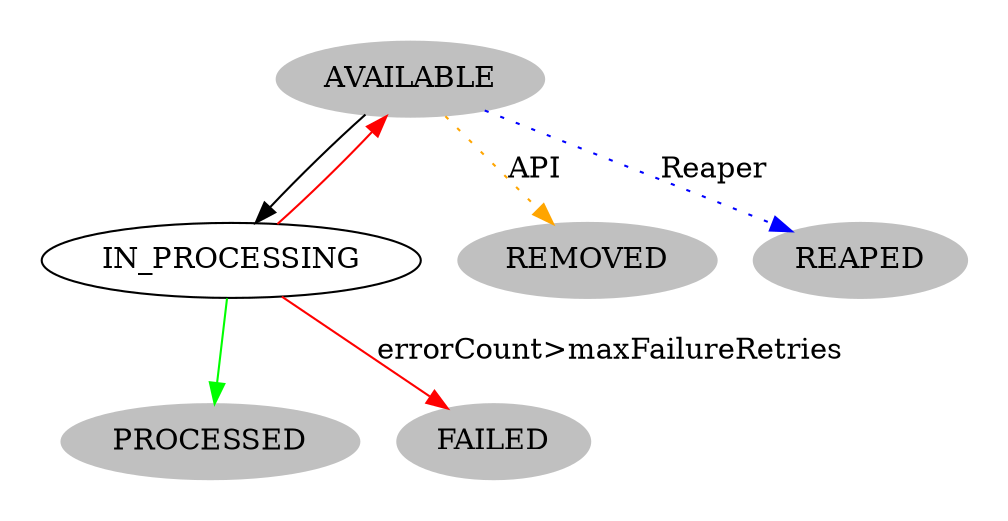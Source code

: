 digraph State {
    subgraph cluster_1 {
      style=invis;

      node_1 [style=filled color=grey label=AVAILABLE];
      node_2 [label=IN_PROCESSING];
      node_3 [style=filled color=grey label=PROCESSED];
      node_4 [style=filled color=grey label=FAILED];
      node_5 [style=filled color=grey label=REMOVED];
      node_6 [style=filled color=grey label=REAPED];
      node_1 -> node_2 [color=black];
      node_2 -> node_3 [label="" color=green];
      node_2 -> node_4 [label=<errorCount&gt;maxFailureRetries> color=red];
      node_2 -> node_1 [label="" color=red];
      node_1 -> node_5 [label=<API> color=orange style=dotted];
      node_1 -> node_6 [label=<Reaper> color=blue style=dotted];
    }
}
